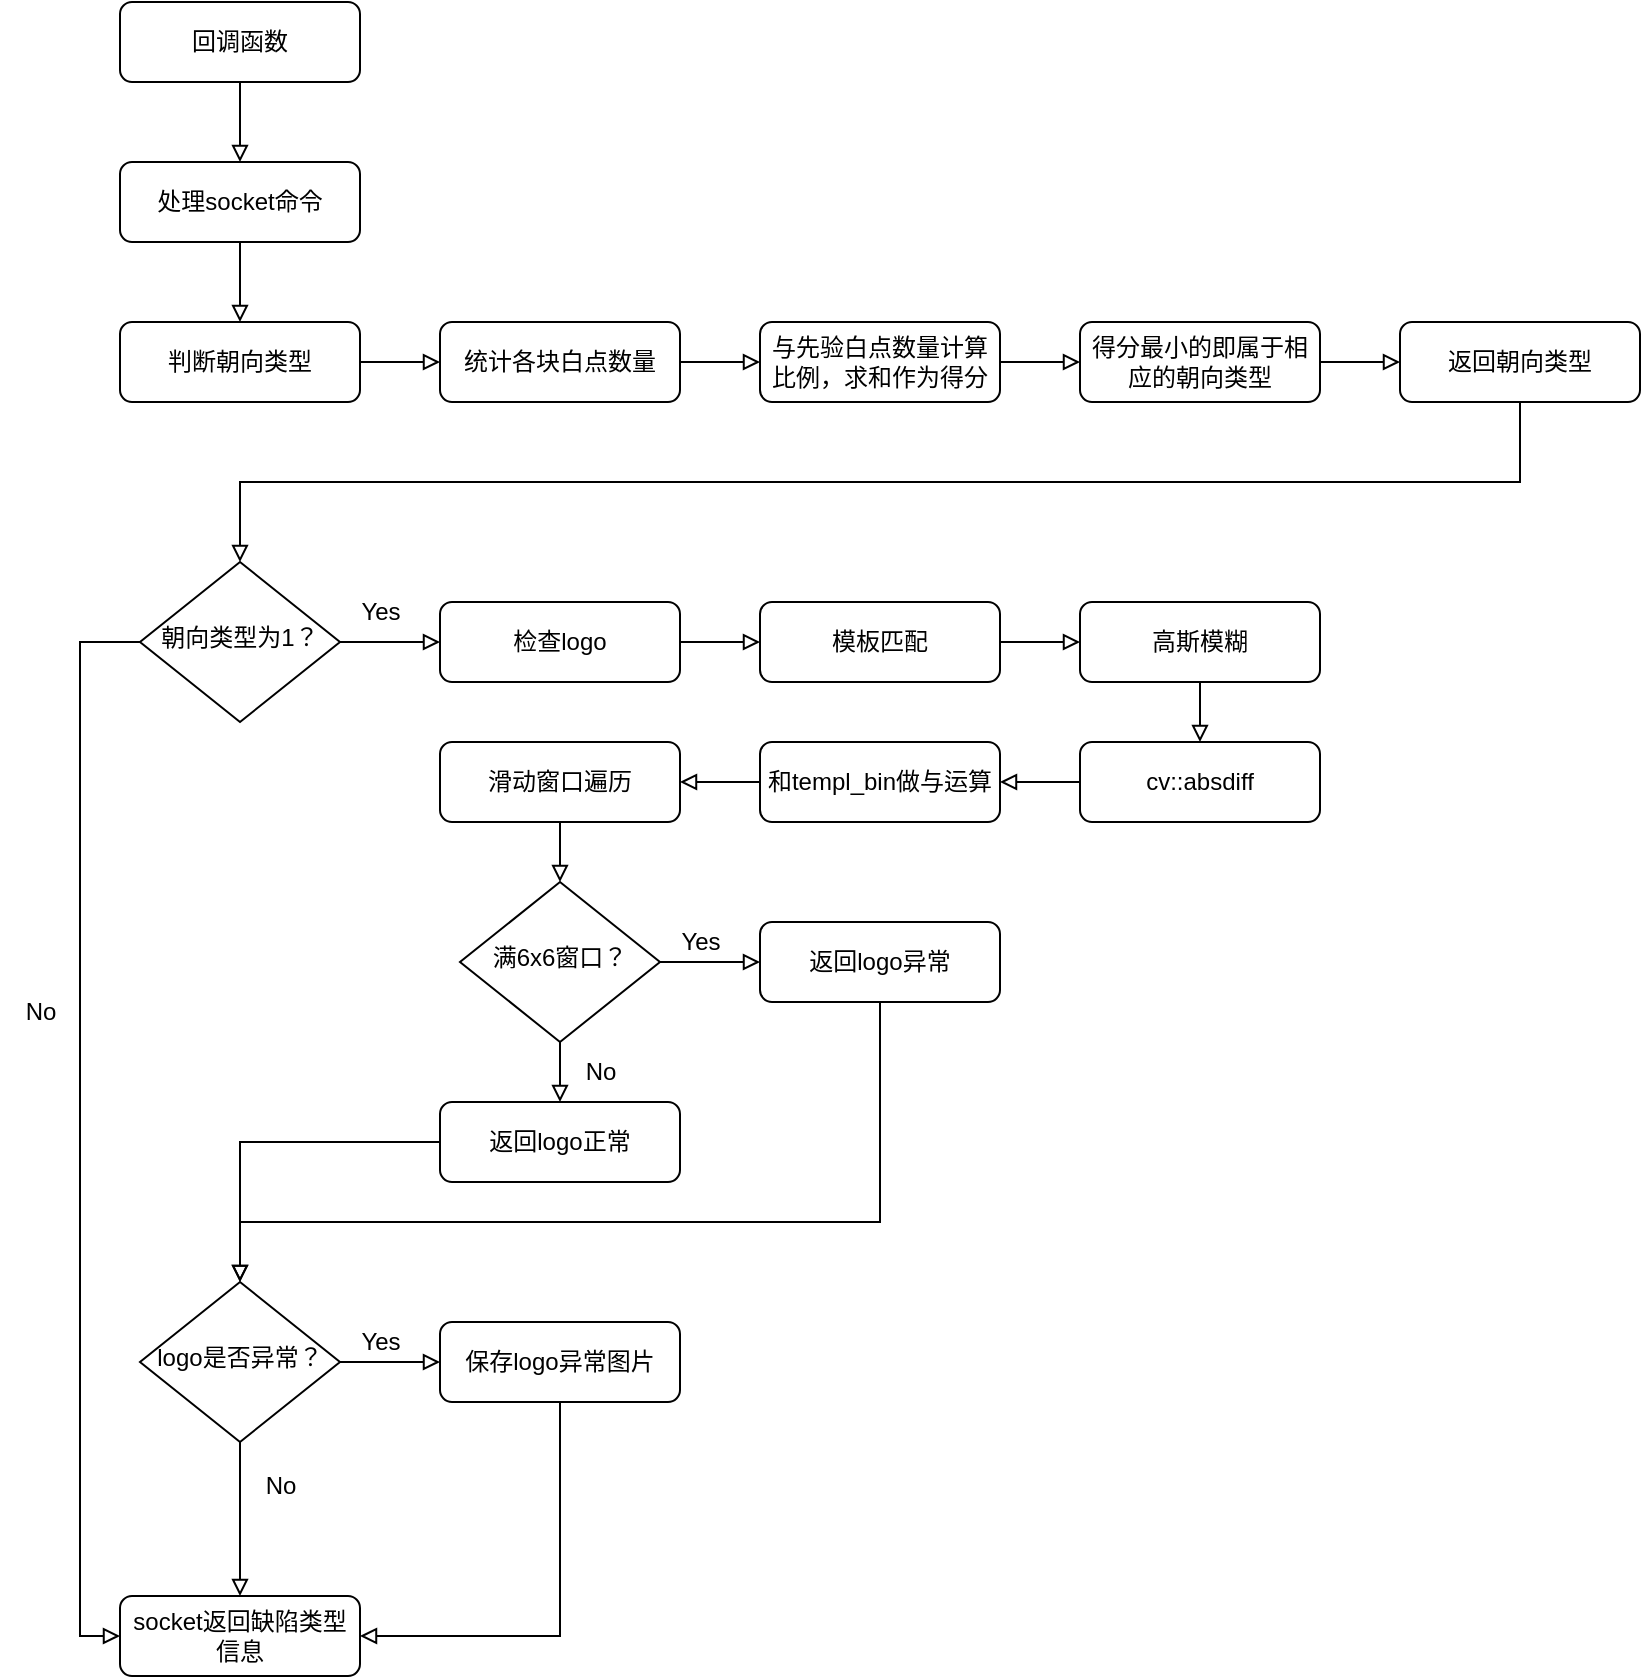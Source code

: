 <mxfile version="20.3.0" type="device"><diagram id="C5RBs43oDa-KdzZeNtuy" name="Page-1"><mxGraphModel dx="608" dy="305" grid="0" gridSize="10" guides="1" tooltips="1" connect="1" arrows="1" fold="1" page="1" pageScale="1.2" pageWidth="827" pageHeight="1169" math="0" shadow="0"><root><mxCell id="WIyWlLk6GJQsqaUBKTNV-0"/><mxCell id="WIyWlLk6GJQsqaUBKTNV-1" parent="WIyWlLk6GJQsqaUBKTNV-0"/><mxCell id="pmpK1vUkrNfMTiyaT1ca-37" value="" style="edgeStyle=orthogonalEdgeStyle;rounded=0;orthogonalLoop=1;jettySize=auto;html=1;endArrow=block;endFill=0;" parent="WIyWlLk6GJQsqaUBKTNV-1" source="WIyWlLk6GJQsqaUBKTNV-3" target="pmpK1vUkrNfMTiyaT1ca-0" edge="1"><mxGeometry relative="1" as="geometry"/></mxCell><mxCell id="WIyWlLk6GJQsqaUBKTNV-3" value="回调函数" style="rounded=1;whiteSpace=wrap;html=1;fontSize=12;glass=0;strokeWidth=1;shadow=0;" parent="WIyWlLk6GJQsqaUBKTNV-1" vertex="1"><mxGeometry x="80" y="80" width="120" height="40" as="geometry"/></mxCell><mxCell id="pmpK1vUkrNfMTiyaT1ca-26" value="" style="edgeStyle=orthogonalEdgeStyle;rounded=0;orthogonalLoop=1;jettySize=auto;html=1;endArrow=block;endFill=0;" parent="WIyWlLk6GJQsqaUBKTNV-1" source="pmpK1vUkrNfMTiyaT1ca-0" target="pmpK1vUkrNfMTiyaT1ca-8" edge="1"><mxGeometry relative="1" as="geometry"/></mxCell><mxCell id="pmpK1vUkrNfMTiyaT1ca-0" value="处理socket命令" style="rounded=1;whiteSpace=wrap;html=1;fontSize=12;glass=0;strokeWidth=1;shadow=0;" parent="WIyWlLk6GJQsqaUBKTNV-1" vertex="1"><mxGeometry x="80" y="160" width="120" height="40" as="geometry"/></mxCell><mxCell id="pmpK1vUkrNfMTiyaT1ca-30" value="" style="edgeStyle=orthogonalEdgeStyle;rounded=0;orthogonalLoop=1;jettySize=auto;html=1;endArrow=block;endFill=0;" parent="WIyWlLk6GJQsqaUBKTNV-1" source="pmpK1vUkrNfMTiyaT1ca-1" target="pmpK1vUkrNfMTiyaT1ca-7" edge="1"><mxGeometry relative="1" as="geometry"/></mxCell><mxCell id="pmpK1vUkrNfMTiyaT1ca-1" value="检查logo" style="rounded=1;whiteSpace=wrap;html=1;fontSize=12;glass=0;strokeWidth=1;shadow=0;" parent="WIyWlLk6GJQsqaUBKTNV-1" vertex="1"><mxGeometry x="240" y="380" width="120" height="40" as="geometry"/></mxCell><mxCell id="pmpK1vUkrNfMTiyaT1ca-51" style="edgeStyle=orthogonalEdgeStyle;rounded=0;orthogonalLoop=1;jettySize=auto;html=1;exitX=0.5;exitY=1;exitDx=0;exitDy=0;entryX=0.5;entryY=0;entryDx=0;entryDy=0;endArrow=block;endFill=0;" parent="WIyWlLk6GJQsqaUBKTNV-1" source="pmpK1vUkrNfMTiyaT1ca-2" target="pmpK1vUkrNfMTiyaT1ca-4" edge="1"><mxGeometry relative="1" as="geometry"/></mxCell><mxCell id="pmpK1vUkrNfMTiyaT1ca-2" value="高斯模糊" style="rounded=1;whiteSpace=wrap;html=1;fontSize=12;glass=0;strokeWidth=1;shadow=0;" parent="WIyWlLk6GJQsqaUBKTNV-1" vertex="1"><mxGeometry x="560" y="380" width="120" height="40" as="geometry"/></mxCell><mxCell id="pmpK1vUkrNfMTiyaT1ca-32" value="" style="edgeStyle=orthogonalEdgeStyle;rounded=0;orthogonalLoop=1;jettySize=auto;html=1;endArrow=block;endFill=0;" parent="WIyWlLk6GJQsqaUBKTNV-1" source="pmpK1vUkrNfMTiyaT1ca-3" target="pmpK1vUkrNfMTiyaT1ca-5" edge="1"><mxGeometry relative="1" as="geometry"/></mxCell><mxCell id="pmpK1vUkrNfMTiyaT1ca-42" style="edgeStyle=orthogonalEdgeStyle;rounded=0;orthogonalLoop=1;jettySize=auto;html=1;entryX=1;entryY=0.5;entryDx=0;entryDy=0;endArrow=block;endFill=0;startArrow=none;" parent="WIyWlLk6GJQsqaUBKTNV-1" source="pmpK1vUkrNfMTiyaT1ca-4" target="pmpK1vUkrNfMTiyaT1ca-3" edge="1"><mxGeometry relative="1" as="geometry"><mxPoint x="780.0" y="420" as="sourcePoint"/><Array as="points"/></mxGeometry></mxCell><mxCell id="pmpK1vUkrNfMTiyaT1ca-52" value="" style="edgeStyle=orthogonalEdgeStyle;rounded=0;orthogonalLoop=1;jettySize=auto;html=1;endArrow=block;endFill=0;" parent="WIyWlLk6GJQsqaUBKTNV-1" source="pmpK1vUkrNfMTiyaT1ca-5" target="pmpK1vUkrNfMTiyaT1ca-10" edge="1"><mxGeometry relative="1" as="geometry"/></mxCell><mxCell id="pmpK1vUkrNfMTiyaT1ca-5" value="滑动窗口遍历" style="rounded=1;whiteSpace=wrap;html=1;fontSize=12;glass=0;strokeWidth=1;shadow=0;" parent="WIyWlLk6GJQsqaUBKTNV-1" vertex="1"><mxGeometry x="240" y="450" width="120" height="40" as="geometry"/></mxCell><mxCell id="pmpK1vUkrNfMTiyaT1ca-55" style="edgeStyle=orthogonalEdgeStyle;rounded=0;orthogonalLoop=1;jettySize=auto;html=1;endArrow=block;endFill=0;" parent="WIyWlLk6GJQsqaUBKTNV-1" source="pmpK1vUkrNfMTiyaT1ca-6" target="pmpK1vUkrNfMTiyaT1ca-43" edge="1"><mxGeometry relative="1" as="geometry"/></mxCell><mxCell id="pmpK1vUkrNfMTiyaT1ca-6" value="返回logo正常" style="rounded=1;whiteSpace=wrap;html=1;fontSize=12;glass=0;strokeWidth=1;shadow=0;" parent="WIyWlLk6GJQsqaUBKTNV-1" vertex="1"><mxGeometry x="240" y="630" width="120" height="40" as="geometry"/></mxCell><mxCell id="pmpK1vUkrNfMTiyaT1ca-41" value="" style="edgeStyle=orthogonalEdgeStyle;rounded=0;orthogonalLoop=1;jettySize=auto;html=1;endArrow=block;endFill=0;" parent="WIyWlLk6GJQsqaUBKTNV-1" source="pmpK1vUkrNfMTiyaT1ca-7" target="pmpK1vUkrNfMTiyaT1ca-2" edge="1"><mxGeometry relative="1" as="geometry"/></mxCell><mxCell id="pmpK1vUkrNfMTiyaT1ca-7" value="模板匹配" style="rounded=1;whiteSpace=wrap;html=1;fontSize=12;glass=0;strokeWidth=1;shadow=0;" parent="WIyWlLk6GJQsqaUBKTNV-1" vertex="1"><mxGeometry x="400" y="380" width="120" height="40" as="geometry"/></mxCell><mxCell id="pmpK1vUkrNfMTiyaT1ca-23" style="edgeStyle=orthogonalEdgeStyle;rounded=0;orthogonalLoop=1;jettySize=auto;html=1;exitX=1;exitY=0.5;exitDx=0;exitDy=0;entryX=0;entryY=0.5;entryDx=0;entryDy=0;endArrow=block;endFill=0;" parent="WIyWlLk6GJQsqaUBKTNV-1" source="pmpK1vUkrNfMTiyaT1ca-8" target="pmpK1vUkrNfMTiyaT1ca-9" edge="1"><mxGeometry relative="1" as="geometry"/></mxCell><mxCell id="pmpK1vUkrNfMTiyaT1ca-8" value="判断朝向类型" style="rounded=1;whiteSpace=wrap;html=1;fontSize=12;glass=0;strokeWidth=1;shadow=0;" parent="WIyWlLk6GJQsqaUBKTNV-1" vertex="1"><mxGeometry x="80" y="240" width="120" height="40" as="geometry"/></mxCell><mxCell id="pmpK1vUkrNfMTiyaT1ca-24" value="" style="edgeStyle=orthogonalEdgeStyle;rounded=0;orthogonalLoop=1;jettySize=auto;html=1;endArrow=block;endFill=0;" parent="WIyWlLk6GJQsqaUBKTNV-1" source="pmpK1vUkrNfMTiyaT1ca-9" target="pmpK1vUkrNfMTiyaT1ca-19" edge="1"><mxGeometry relative="1" as="geometry"/></mxCell><mxCell id="pmpK1vUkrNfMTiyaT1ca-9" value="统计各块白点数量" style="rounded=1;whiteSpace=wrap;html=1;fontSize=12;glass=0;strokeWidth=1;shadow=0;" parent="WIyWlLk6GJQsqaUBKTNV-1" vertex="1"><mxGeometry x="240" y="240" width="120" height="40" as="geometry"/></mxCell><mxCell id="pmpK1vUkrNfMTiyaT1ca-34" style="edgeStyle=orthogonalEdgeStyle;rounded=0;orthogonalLoop=1;jettySize=auto;html=1;exitX=1;exitY=0.5;exitDx=0;exitDy=0;entryX=0;entryY=0.5;entryDx=0;entryDy=0;endArrow=block;endFill=0;" parent="WIyWlLk6GJQsqaUBKTNV-1" source="pmpK1vUkrNfMTiyaT1ca-10" target="pmpK1vUkrNfMTiyaT1ca-33" edge="1"><mxGeometry relative="1" as="geometry"/></mxCell><mxCell id="pmpK1vUkrNfMTiyaT1ca-53" value="" style="edgeStyle=orthogonalEdgeStyle;rounded=0;orthogonalLoop=1;jettySize=auto;html=1;endArrow=block;endFill=0;" parent="WIyWlLk6GJQsqaUBKTNV-1" source="pmpK1vUkrNfMTiyaT1ca-10" target="pmpK1vUkrNfMTiyaT1ca-6" edge="1"><mxGeometry relative="1" as="geometry"/></mxCell><mxCell id="pmpK1vUkrNfMTiyaT1ca-10" value="满6x6窗口？" style="rhombus;whiteSpace=wrap;html=1;shadow=0;fontFamily=Helvetica;fontSize=12;align=center;strokeWidth=1;spacing=6;spacingTop=-4;" parent="WIyWlLk6GJQsqaUBKTNV-1" vertex="1"><mxGeometry x="250" y="520" width="100" height="80" as="geometry"/></mxCell><mxCell id="pmpK1vUkrNfMTiyaT1ca-46" value="" style="edgeStyle=orthogonalEdgeStyle;rounded=0;orthogonalLoop=1;jettySize=auto;html=1;endArrow=block;endFill=0;" parent="WIyWlLk6GJQsqaUBKTNV-1" source="pmpK1vUkrNfMTiyaT1ca-11" target="pmpK1vUkrNfMTiyaT1ca-45" edge="1"><mxGeometry relative="1" as="geometry"/></mxCell><mxCell id="pmpK1vUkrNfMTiyaT1ca-11" value="得分最小的即属于相应的朝向类型" style="rounded=1;whiteSpace=wrap;html=1;fontSize=12;glass=0;strokeWidth=1;shadow=0;" parent="WIyWlLk6GJQsqaUBKTNV-1" vertex="1"><mxGeometry x="560" y="240" width="120" height="40" as="geometry"/></mxCell><mxCell id="pmpK1vUkrNfMTiyaT1ca-12" value="socket返回缺陷类型信息" style="rounded=1;whiteSpace=wrap;html=1;fontSize=12;glass=0;strokeWidth=1;shadow=0;" parent="WIyWlLk6GJQsqaUBKTNV-1" vertex="1"><mxGeometry x="80" y="877" width="120" height="40" as="geometry"/></mxCell><mxCell id="pmpK1vUkrNfMTiyaT1ca-25" value="" style="edgeStyle=orthogonalEdgeStyle;rounded=0;orthogonalLoop=1;jettySize=auto;html=1;endArrow=block;endFill=0;" parent="WIyWlLk6GJQsqaUBKTNV-1" source="pmpK1vUkrNfMTiyaT1ca-19" target="pmpK1vUkrNfMTiyaT1ca-11" edge="1"><mxGeometry relative="1" as="geometry"/></mxCell><mxCell id="pmpK1vUkrNfMTiyaT1ca-19" value="与先验白点数量计算比例，求和作为得分" style="rounded=1;whiteSpace=wrap;html=1;fontSize=12;glass=0;strokeWidth=1;shadow=0;" parent="WIyWlLk6GJQsqaUBKTNV-1" vertex="1"><mxGeometry x="400" y="240" width="120" height="40" as="geometry"/></mxCell><mxCell id="pmpK1vUkrNfMTiyaT1ca-21" style="edgeStyle=orthogonalEdgeStyle;rounded=0;orthogonalLoop=1;jettySize=auto;html=1;exitX=1;exitY=0.5;exitDx=0;exitDy=0;endArrow=block;endFill=0;" parent="WIyWlLk6GJQsqaUBKTNV-1" source="pmpK1vUkrNfMTiyaT1ca-20" target="pmpK1vUkrNfMTiyaT1ca-1" edge="1"><mxGeometry relative="1" as="geometry"/></mxCell><mxCell id="pmpK1vUkrNfMTiyaT1ca-63" style="edgeStyle=orthogonalEdgeStyle;rounded=0;orthogonalLoop=1;jettySize=auto;html=1;entryX=0;entryY=0.5;entryDx=0;entryDy=0;endArrow=block;endFill=0;" parent="WIyWlLk6GJQsqaUBKTNV-1" source="pmpK1vUkrNfMTiyaT1ca-20" target="pmpK1vUkrNfMTiyaT1ca-12" edge="1"><mxGeometry relative="1" as="geometry"><Array as="points"><mxPoint x="60" y="400"/><mxPoint x="60" y="897"/></Array></mxGeometry></mxCell><mxCell id="pmpK1vUkrNfMTiyaT1ca-20" value="朝向类型为1？" style="rhombus;whiteSpace=wrap;html=1;shadow=0;fontFamily=Helvetica;fontSize=12;align=center;strokeWidth=1;spacing=6;spacingTop=-4;" parent="WIyWlLk6GJQsqaUBKTNV-1" vertex="1"><mxGeometry x="90" y="360" width="100" height="80" as="geometry"/></mxCell><mxCell id="pmpK1vUkrNfMTiyaT1ca-22" value="Yes" style="text;html=1;align=center;verticalAlign=middle;resizable=0;points=[];autosize=1;strokeColor=none;fillColor=none;" parent="WIyWlLk6GJQsqaUBKTNV-1" vertex="1"><mxGeometry x="190" y="370" width="40" height="30" as="geometry"/></mxCell><mxCell id="pmpK1vUkrNfMTiyaT1ca-29" value="No" style="text;html=1;align=center;verticalAlign=middle;resizable=0;points=[];autosize=1;strokeColor=none;fillColor=none;" parent="WIyWlLk6GJQsqaUBKTNV-1" vertex="1"><mxGeometry x="20" y="570" width="40" height="30" as="geometry"/></mxCell><mxCell id="pmpK1vUkrNfMTiyaT1ca-56" style="edgeStyle=orthogonalEdgeStyle;rounded=0;orthogonalLoop=1;jettySize=auto;html=1;entryX=0.5;entryY=0;entryDx=0;entryDy=0;endArrow=block;endFill=0;" parent="WIyWlLk6GJQsqaUBKTNV-1" source="pmpK1vUkrNfMTiyaT1ca-33" target="pmpK1vUkrNfMTiyaT1ca-43" edge="1"><mxGeometry relative="1" as="geometry"><Array as="points"><mxPoint x="460" y="690"/><mxPoint x="140" y="690"/></Array></mxGeometry></mxCell><mxCell id="pmpK1vUkrNfMTiyaT1ca-33" value="返回logo异常" style="rounded=1;whiteSpace=wrap;html=1;fontSize=12;glass=0;strokeWidth=1;shadow=0;" parent="WIyWlLk6GJQsqaUBKTNV-1" vertex="1"><mxGeometry x="400" y="540" width="120" height="40" as="geometry"/></mxCell><mxCell id="pmpK1vUkrNfMTiyaT1ca-35" value="Yes" style="text;html=1;align=center;verticalAlign=middle;resizable=0;points=[];autosize=1;strokeColor=none;fillColor=none;" parent="WIyWlLk6GJQsqaUBKTNV-1" vertex="1"><mxGeometry x="350" y="535" width="40" height="30" as="geometry"/></mxCell><mxCell id="pmpK1vUkrNfMTiyaT1ca-57" value="" style="edgeStyle=orthogonalEdgeStyle;rounded=0;orthogonalLoop=1;jettySize=auto;html=1;endArrow=block;endFill=0;" parent="WIyWlLk6GJQsqaUBKTNV-1" source="pmpK1vUkrNfMTiyaT1ca-43" target="pmpK1vUkrNfMTiyaT1ca-47" edge="1"><mxGeometry relative="1" as="geometry"/></mxCell><mxCell id="pmpK1vUkrNfMTiyaT1ca-59" value="" style="edgeStyle=orthogonalEdgeStyle;rounded=0;orthogonalLoop=1;jettySize=auto;html=1;endArrow=block;endFill=0;" parent="WIyWlLk6GJQsqaUBKTNV-1" source="pmpK1vUkrNfMTiyaT1ca-43" target="pmpK1vUkrNfMTiyaT1ca-12" edge="1"><mxGeometry relative="1" as="geometry"/></mxCell><mxCell id="pmpK1vUkrNfMTiyaT1ca-43" value="logo是否异常？" style="rhombus;whiteSpace=wrap;html=1;shadow=0;fontFamily=Helvetica;fontSize=12;align=center;strokeWidth=1;spacing=6;spacingTop=-4;" parent="WIyWlLk6GJQsqaUBKTNV-1" vertex="1"><mxGeometry x="90" y="720" width="100" height="80" as="geometry"/></mxCell><mxCell id="pmpK1vUkrNfMTiyaT1ca-48" style="edgeStyle=orthogonalEdgeStyle;rounded=0;orthogonalLoop=1;jettySize=auto;html=1;entryX=0.5;entryY=0;entryDx=0;entryDy=0;endArrow=block;endFill=0;" parent="WIyWlLk6GJQsqaUBKTNV-1" source="pmpK1vUkrNfMTiyaT1ca-45" target="pmpK1vUkrNfMTiyaT1ca-20" edge="1"><mxGeometry relative="1" as="geometry"><Array as="points"><mxPoint x="780" y="320"/><mxPoint x="140" y="320"/></Array></mxGeometry></mxCell><mxCell id="pmpK1vUkrNfMTiyaT1ca-45" value="返回朝向类型" style="whiteSpace=wrap;html=1;rounded=1;glass=0;strokeWidth=1;shadow=0;" parent="WIyWlLk6GJQsqaUBKTNV-1" vertex="1"><mxGeometry x="720" y="240" width="120" height="40" as="geometry"/></mxCell><mxCell id="pmpK1vUkrNfMTiyaT1ca-61" style="edgeStyle=orthogonalEdgeStyle;rounded=0;orthogonalLoop=1;jettySize=auto;html=1;entryX=1;entryY=0.5;entryDx=0;entryDy=0;endArrow=block;endFill=0;" parent="WIyWlLk6GJQsqaUBKTNV-1" source="pmpK1vUkrNfMTiyaT1ca-47" target="pmpK1vUkrNfMTiyaT1ca-12" edge="1"><mxGeometry relative="1" as="geometry"><Array as="points"><mxPoint x="300" y="897"/></Array></mxGeometry></mxCell><mxCell id="pmpK1vUkrNfMTiyaT1ca-47" value="保存logo异常图片" style="rounded=1;whiteSpace=wrap;html=1;fontSize=12;glass=0;strokeWidth=1;shadow=0;" parent="WIyWlLk6GJQsqaUBKTNV-1" vertex="1"><mxGeometry x="240" y="740" width="120" height="40" as="geometry"/></mxCell><mxCell id="pmpK1vUkrNfMTiyaT1ca-3" value="和templ_bin做与运算" style="rounded=1;whiteSpace=wrap;html=1;fontSize=12;glass=0;strokeWidth=1;shadow=0;" parent="WIyWlLk6GJQsqaUBKTNV-1" vertex="1"><mxGeometry x="400" y="450" width="120" height="40" as="geometry"/></mxCell><mxCell id="pmpK1vUkrNfMTiyaT1ca-4" value="cv::absdiff" style="rounded=1;whiteSpace=wrap;html=1;fontSize=12;glass=0;strokeWidth=1;shadow=0;" parent="WIyWlLk6GJQsqaUBKTNV-1" vertex="1"><mxGeometry x="560" y="450" width="120" height="40" as="geometry"/></mxCell><mxCell id="pmpK1vUkrNfMTiyaT1ca-54" value="No" style="text;html=1;align=center;verticalAlign=middle;resizable=0;points=[];autosize=1;strokeColor=none;fillColor=none;" parent="WIyWlLk6GJQsqaUBKTNV-1" vertex="1"><mxGeometry x="300" y="600" width="40" height="30" as="geometry"/></mxCell><mxCell id="pmpK1vUkrNfMTiyaT1ca-58" value="Yes" style="text;html=1;align=center;verticalAlign=middle;resizable=0;points=[];autosize=1;strokeColor=none;fillColor=none;" parent="WIyWlLk6GJQsqaUBKTNV-1" vertex="1"><mxGeometry x="190" y="735" width="40" height="30" as="geometry"/></mxCell><mxCell id="pmpK1vUkrNfMTiyaT1ca-60" value="No" style="text;html=1;align=center;verticalAlign=middle;resizable=0;points=[];autosize=1;strokeColor=none;fillColor=none;" parent="WIyWlLk6GJQsqaUBKTNV-1" vertex="1"><mxGeometry x="140" y="807" width="40" height="30" as="geometry"/></mxCell></root></mxGraphModel></diagram></mxfile>